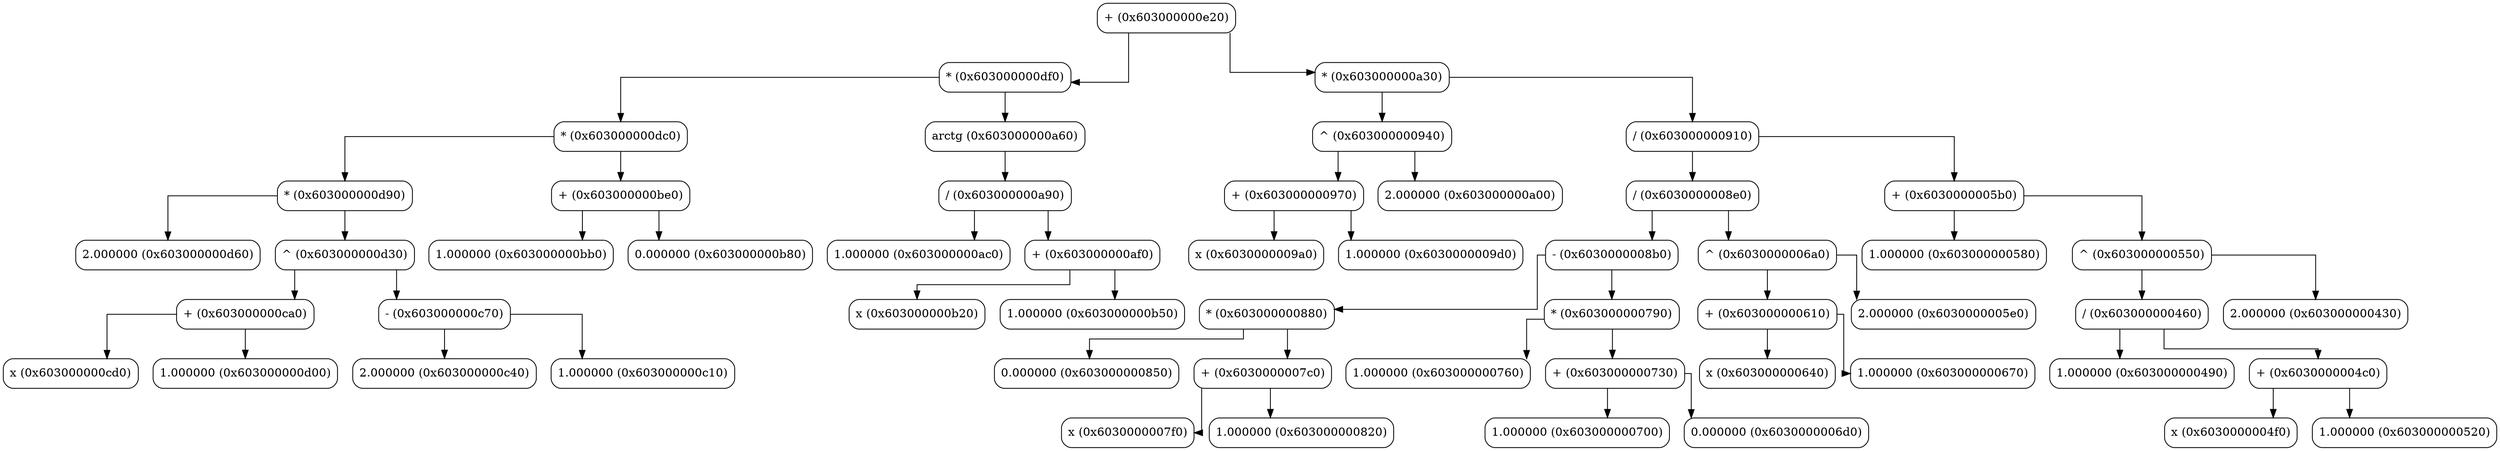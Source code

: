 digraph {
graph [dpi = 200, splines=ortho];
node [shape = "rectangle", style="rounded"];
node0 [label="+ (0x603000000e20)"]
node1 [label="* (0x603000000df0)"]
node3 [label="* (0x603000000dc0)"]
node7 [label="* (0x603000000d90)"]
node15 [label="2.000000 (0x603000000d60)"]
node16 [label="^ (0x603000000d30)"]
node33 [label="+ (0x603000000ca0)"]
node67 [label="x (0x603000000cd0)"]
node68 [label="1.000000 (0x603000000d00)"]
node33 -> node67
node33 -> node68
node34 [label="- (0x603000000c70)"]
node69 [label="2.000000 (0x603000000c40)"]
node70 [label="1.000000 (0x603000000c10)"]
node34 -> node69
node34 -> node70
node16 -> node33
node16 -> node34
node7 -> node15
node7 -> node16
node8 [label="+ (0x603000000be0)"]
node17 [label="1.000000 (0x603000000bb0)"]
node18 [label="0.000000 (0x603000000b80)"]
node8 -> node17
node8 -> node18
node3 -> node7
node3 -> node8
node4 [label="arctg (0x603000000a60)"]
node10 [label="/ (0x603000000a90)"]
node21 [label="1.000000 (0x603000000ac0)"]
node22 [label="+ (0x603000000af0)"]
node45 [label="x (0x603000000b20)"]
node46 [label="1.000000 (0x603000000b50)"]
node22 -> node45
node22 -> node46
node10 -> node21
node10 -> node22
node4 -> node10
node1 -> node3
node1 -> node4
node2 [label="* (0x603000000a30)"]
node5 [label="^ (0x603000000940)"]
node11 [label="+ (0x603000000970)"]
node23 [label="x (0x6030000009a0)"]
node24 [label="1.000000 (0x6030000009d0)"]
node11 -> node23
node11 -> node24
node12 [label="2.000000 (0x603000000a00)"]
node5 -> node11
node5 -> node12
node6 [label="/ (0x603000000910)"]
node13 [label="/ (0x6030000008e0)"]
node27 [label="- (0x6030000008b0)"]
node55 [label="* (0x603000000880)"]
node111 [label="0.000000 (0x603000000850)"]
node112 [label="+ (0x6030000007c0)"]
node225 [label="x (0x6030000007f0)"]
node226 [label="1.000000 (0x603000000820)"]
node112 -> node225
node112 -> node226
node55 -> node111
node55 -> node112
node56 [label="* (0x603000000790)"]
node113 [label="1.000000 (0x603000000760)"]
node114 [label="+ (0x603000000730)"]
node229 [label="1.000000 (0x603000000700)"]
node230 [label="0.000000 (0x6030000006d0)"]
node114 -> node229
node114 -> node230
node56 -> node113
node56 -> node114
node27 -> node55
node27 -> node56
node28 [label="^ (0x6030000006a0)"]
node57 [label="+ (0x603000000610)"]
node115 [label="x (0x603000000640)"]
node116 [label="1.000000 (0x603000000670)"]
node57 -> node115
node57 -> node116
node58 [label="2.000000 (0x6030000005e0)"]
node28 -> node57
node28 -> node58
node13 -> node27
node13 -> node28
node14 [label="+ (0x6030000005b0)"]
node29 [label="1.000000 (0x603000000580)"]
node30 [label="^ (0x603000000550)"]
node61 [label="/ (0x603000000460)"]
node123 [label="1.000000 (0x603000000490)"]
node124 [label="+ (0x6030000004c0)"]
node249 [label="x (0x6030000004f0)"]
node250 [label="1.000000 (0x603000000520)"]
node124 -> node249
node124 -> node250
node61 -> node123
node61 -> node124
node62 [label="2.000000 (0x603000000430)"]
node30 -> node61
node30 -> node62
node14 -> node29
node14 -> node30
node6 -> node13
node6 -> node14
node2 -> node5
node2 -> node6
node0 -> node1
node0 -> node2
}
